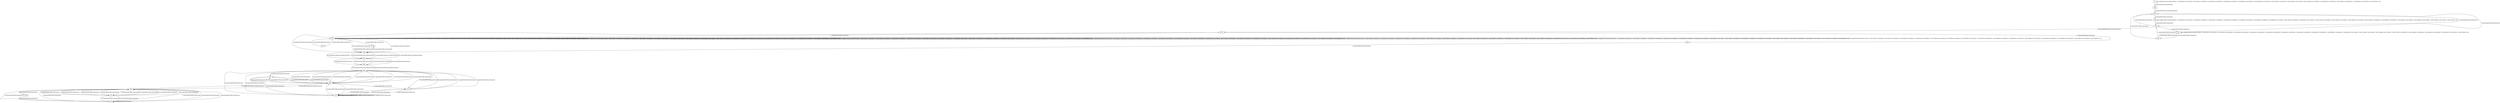 # Total number of goals covered by this test: 10
# d48p --> d48m
# d50m --> b19
# b18 --> d48p
# b19 --> b19
# d48p --> b19
# b18 --> b19
# d48p --> d50m
# d48p --> b18
# d48m --> d48p
# b19 --> d48p

digraph g {
"b1" -> "b1" [label = "1-toggle[TOGGLE];/null/door0[false]:=!(door0[false]); door1[false]:=!(door1[false]); door4[false]:=!(door4[false]); door6[false]:=!(door6[false]); door9[false]:=!(door9[false]); door42[false]:=!(door42[false]); door12[false]:=!(door12[false]); door13[false]:=!(door13[false]); door14[false]:=!(door14[false]); door18[false]:=!(door18[false]); door23[false]:=!(door23[false]); door58[false]:=!(door58[false]); door27[false]:=!(door27[false]); /null"];
"b1" -> "d42p" [label = "2-explore[EXPLORE];/null/null/null"];
"d42p" -> "d42m" [label = "3-explore[EXPLORE];/door42[false]/null/null"];
"d42m" -> "b59" [label = "4-explore[EXPLORE];/null/null/null"];
"b59" -> "b59" [label = "5-toggle[TOGGLE];/null/door0[false]:=!(door0[false]); door1[false]:=!(door1[false]); door2[false]:=!(door2[false]); door3[false]:=!(door3[false]); door4[false]:=!(door4[false]); door5[false]:=!(door5[false]); door6[false]:=!(door6[false]); door7[false]:=!(door7[false]); door9[false]:=!(door9[false]); door11[false]:=!(door11[false]); door13[false]:=!(door13[false]); door14[false]:=!(door14[false]); door47[false]:=!(door47[false]); door48[false]:=!(door48[false]); door50[false]:=!(door50[false]); door19[false]:=!(door19[false]); door57[false]:=!(door57[false]); door27[false]:=!(door27[false]); /null"];
"b59" -> "d27p" [label = "6-explore[EXPLORE];/null/null/null"];
"d27p" -> "d42m" [label = "7-explore[EXPLORE];/null/null/null"];
"d42m" -> "b58" [label = "8-explore[EXPLORE];/null/null/null"];
"b58" -> "b57" [label = "9-explore[EXPLORE];/null/null/null"];
"b57" -> "b58" [label = "10-explore[EXPLORE];/null/null/null"];
"b58" -> "d27p" [label = "11-explore[EXPLORE];/null/null/null"];
"d27p" -> "b57" [label = "12-explore[EXPLORE];/null/null/null"];
"b57" -> "b57" [label = "13-toggle[TOGGLE];/null/door0[false]:=!(door0[false]); door1[false]:=!(door1[false]); door33[false]:=!(door33[false]); door2[false]:=!(door2[false]); door34[false]:=!(door34[false]); door4[false]:=!(door4[false]); door5[false]:=!(door5[false]); door6[false]:=!(door6[false]); door38[false]:=!(door38[false]); door9[false]:=!(door9[false]); door11[false]:=!(door11[false]); door14[false]:=!(door14[false]); door17[false]:=!(door17[false]); door18[false]:=!(door18[false]); door19[false]:=!(door19[false]); door24[false]:=!(door24[false]); door27[false]:=!(door27[false]); /null"];
"b57" -> "d42m" [label = "14-explore[EXPLORE];/null/null/null"];
"d42m" -> "d27p" [label = "15-explore[EXPLORE];/null/null/null"];
"d27p" -> "d27m" [label = "16-explore[EXPLORE];/door27[false]/null/null"];
"d27m" -> "b100" [label = "17-explore[EXPLORE];/null/null/null"];
"b100" -> "d9p" [label = "18-explore[EXPLORE];/null/null/null"];
"d9p" -> "d33m" [label = "19-explore[EXPLORE];/null/null/null"];
"d33m" -> "d27m" [label = "20-explore[EXPLORE];/null/null/null"];
"d27m" -> "b98" [label = "21-explore[EXPLORE];/null/null/null"];
"b98" -> "d33m" [label = "22-explore[EXPLORE];/null/null/null"];
"d33m" -> "d33p" [label = "23-explore[EXPLORE];/door33[false]/null/null"];
"d33p" -> "d33m" [label = "24-explore[EXPLORE];/door33[false]/null/null"];
"d33m" -> "b100" [label = "25-explore[EXPLORE];/null/null/null"];
"b100" -> "b100" [label = "26-toggle[TOGGLE];/null/door1[false]:=!(door1[false]); door2[false]:=!(door2[false]); door3[false]:=!(door3[false]); door4[false]:=!(door4[false]); door36[false]:=!(door36[false]); door5[false]:=!(door5[false]); door6[false]:=!(door6[false]); door7[false]:=!(door7[false]); door39[false]:=!(door39[false]); door9[false]:=!(door9[false]); door10[false]:=!(door10[false]); door13[false]:=!(door13[false]); door49[false]:=!(door49[false]); door52[false]:=!(door52[false]); door22[false]:=!(door22[false]); /null"];
"b100" -> "b100" [label = "27-toggle[TOGGLE];/null/door1[false]:=!(door1[false]); door2[false]:=!(door2[false]); door3[false]:=!(door3[false]); door4[false]:=!(door4[false]); door36[false]:=!(door36[false]); door5[false]:=!(door5[false]); door6[false]:=!(door6[false]); door7[false]:=!(door7[false]); door39[false]:=!(door39[false]); door9[false]:=!(door9[false]); door10[false]:=!(door10[false]); door13[false]:=!(door13[false]); door49[false]:=!(door49[false]); door52[false]:=!(door52[false]); door22[false]:=!(door22[false]); /null"];
"b100" -> "b100" [label = "28-toggle[TOGGLE];/null/door1[false]:=!(door1[false]); door2[false]:=!(door2[false]); door3[false]:=!(door3[false]); door4[false]:=!(door4[false]); door36[false]:=!(door36[false]); door5[false]:=!(door5[false]); door6[false]:=!(door6[false]); door7[false]:=!(door7[false]); door39[false]:=!(door39[false]); door9[false]:=!(door9[false]); door10[false]:=!(door10[false]); door13[false]:=!(door13[false]); door49[false]:=!(door49[false]); door52[false]:=!(door52[false]); door22[false]:=!(door22[false]); /null"];
"b100" -> "b99" [label = "29-explore[EXPLORE];/null/null/null"];
"b99" -> "b100" [label = "30-explore[EXPLORE];/null/null/null"];
"b100" -> "b100" [label = "31-toggle[TOGGLE];/null/door1[false]:=!(door1[false]); door2[false]:=!(door2[false]); door3[false]:=!(door3[false]); door4[false]:=!(door4[false]); door36[false]:=!(door36[false]); door5[false]:=!(door5[false]); door6[false]:=!(door6[false]); door7[false]:=!(door7[false]); door39[false]:=!(door39[false]); door9[false]:=!(door9[false]); door10[false]:=!(door10[false]); door13[false]:=!(door13[false]); door49[false]:=!(door49[false]); door52[false]:=!(door52[false]); door22[false]:=!(door22[false]); /null"];
"b100" -> "b100" [label = "32-toggle[TOGGLE];/null/door1[false]:=!(door1[false]); door2[false]:=!(door2[false]); door3[false]:=!(door3[false]); door4[false]:=!(door4[false]); door36[false]:=!(door36[false]); door5[false]:=!(door5[false]); door6[false]:=!(door6[false]); door7[false]:=!(door7[false]); door39[false]:=!(door39[false]); door9[false]:=!(door9[false]); door10[false]:=!(door10[false]); door13[false]:=!(door13[false]); door49[false]:=!(door49[false]); door52[false]:=!(door52[false]); door22[false]:=!(door22[false]); /null"];
"b100" -> "b100" [label = "33-toggle[TOGGLE];/null/door1[false]:=!(door1[false]); door2[false]:=!(door2[false]); door3[false]:=!(door3[false]); door4[false]:=!(door4[false]); door36[false]:=!(door36[false]); door5[false]:=!(door5[false]); door6[false]:=!(door6[false]); door7[false]:=!(door7[false]); door39[false]:=!(door39[false]); door9[false]:=!(door9[false]); door10[false]:=!(door10[false]); door13[false]:=!(door13[false]); door49[false]:=!(door49[false]); door52[false]:=!(door52[false]); door22[false]:=!(door22[false]); /null"];
"b100" -> "b100" [label = "34-toggle[TOGGLE];/null/door1[false]:=!(door1[false]); door2[false]:=!(door2[false]); door3[false]:=!(door3[false]); door4[false]:=!(door4[false]); door36[false]:=!(door36[false]); door5[false]:=!(door5[false]); door6[false]:=!(door6[false]); door7[false]:=!(door7[false]); door39[false]:=!(door39[false]); door9[false]:=!(door9[false]); door10[false]:=!(door10[false]); door13[false]:=!(door13[false]); door49[false]:=!(door49[false]); door52[false]:=!(door52[false]); door22[false]:=!(door22[false]); /null"];
"b100" -> "d33m" [label = "35-explore[EXPLORE];/null/null/null"];
"d33m" -> "d33p" [label = "36-explore[EXPLORE];/door33[false]/null/null"];
"d33p" -> "d39m" [label = "37-explore[EXPLORE];/null/null/null"];
"d39m" -> "d33p" [label = "38-explore[EXPLORE];/null/null/null"];
"d33p" -> "d39m" [label = "39-explore[EXPLORE];/null/null/null"];
"d39m" -> "d39p" [label = "40-explore[EXPLORE];/door39[false]/null/null"];
"d39p" -> "d48m" [label = "41-explore[EXPLORE];/null/null/null"];
"d48m" -> "d39p" [label = "42-explore[EXPLORE];/null/null/null"];
"d39p" -> "d48m" [label = "43-explore[EXPLORE];/null/null/null"];
"d48m" -> "d39p" [label = "44-explore[EXPLORE];/null/null/null"];
"d39p" -> "b141" [label = "45-explore[EXPLORE];/null/null/null"];
"b141" -> "d39p" [label = "46-explore[EXPLORE];/null/null/null"];
"d39p" -> "d48m" [label = "47-explore[EXPLORE];/null/null/null"];
"d48m" -> "gf15" [label = "48-explore[EXPLORE];/null/null/null"];
"gf15" -> "b140" [label = "49-explore[EXPLORE];/null/null/null"];
"b140" -> "d48m" [label = "50-explore[EXPLORE];/null/null/null"];
"d48m" -> "b141" [label = "51-explore[EXPLORE];/null/null/null"];
"b141" -> "b140" [label = "52-explore[EXPLORE];/null/null/null"];
"b140" -> "b140" [label = "53-toggle[TOGGLE];/null/null/null"];
"b140" -> "b140" [label = "54-toggle[TOGGLE];/null/null/null"];
"b140" -> "b140" [label = "55-toggle[TOGGLE];/null/null/null"];
"b140" -> "b141" [label = "56-explore[EXPLORE];/null/null/null"];
"b141" -> "d39p" [label = "57-explore[EXPLORE];/null/null/null"];
"d39p" -> "b141" [label = "58-explore[EXPLORE];/null/null/null"];
"b141" -> "b140" [label = "59-explore[EXPLORE];/null/null/null"];
"b140" -> "d39p" [label = "60-explore[EXPLORE];/null/null/null"];
"d39p" -> "gf15" [label = "61-explore[EXPLORE];/null/null/null"];
"gf15" -> "d48m" [label = "62-explore[EXPLORE];/null/null/null"];
"d48m" -> "gf15" [label = "63-explore[EXPLORE];/null/null/null"];
"gf15" -> "d48m" [label = "64-explore[EXPLORE];/null/null/null"];
"d48m" -> "b140" [label = "65-explore[EXPLORE];/null/null/null"];
"b140" -> "d39p" [label = "66-explore[EXPLORE];/null/null/null"];
"d39p" -> "d48m" [label = "67-explore[EXPLORE];/null/null/null"];
"d48m" -> "d48p" [label = "68-explore[EXPLORE];/door48[false]/null/null"];
"d48p" -> "b18" [label = "69-explore[EXPLORE];/null/null/null"];
"b18" -> "d48p" [label = "70-explore[EXPLORE];/null/null/null"];
"d48p" -> "b18" [label = "71-explore[EXPLORE];/null/null/null"];
"b18" -> "b19" [label = "72-explore[EXPLORE];/null/null/null"];
"b19" -> "d48p" [label = "73-explore[EXPLORE];/null/null/null"];
"d48p" -> "b18" [label = "74-explore[EXPLORE];/null/null/null"];
"b18" -> "b19" [label = "75-explore[EXPLORE];/null/null/null"];
"b19" -> "b19" [label = "76-toggle[TOGGLE];/null/null/null"];
"b19" -> "d48p" [label = "77-explore[EXPLORE];/null/null/null"];
"d48p" -> "b18" [label = "78-explore[EXPLORE];/null/null/null"];
"b18" -> "d48p" [label = "79-explore[EXPLORE];/null/null/null"];
"d48p" -> "b18" [label = "80-explore[EXPLORE];/null/null/null"];
"b18" -> "d48p" [label = "81-explore[EXPLORE];/null/null/null"];
"d48p" -> "b19" [label = "82-explore[EXPLORE];/null/null/null"];
"b19" -> "d48p" [label = "83-explore[EXPLORE];/null/null/null"];
"d48p" -> "d50m" [label = "84-explore[EXPLORE];/null/null/null"];
"d50m" -> "b19" [label = "85-explore[EXPLORE];/null/null/null"];
"b19" -> "d48p" [label = "86-explore[EXPLORE];/null/null/null"];
"d48p" -> "d48m" [label = "87-explore[EXPLORE];/door48[false]/null/null"];
"d48m" -> "d39p" [label = "88-explore[EXPLORE];/null/null/null"];
"d39p" -> "d39m" [label = "89-explore[EXPLORE];/door39[false]/null/null"];
"d39m" -> "d33p" [label = "90-explore[EXPLORE];/null/null/null"];
"d33p" -> "d33m" [label = "91-explore[EXPLORE];/door33[false]/null/null"];
"d33m" -> "d9p" [label = "92-explore[EXPLORE];/null/null/null"];
}